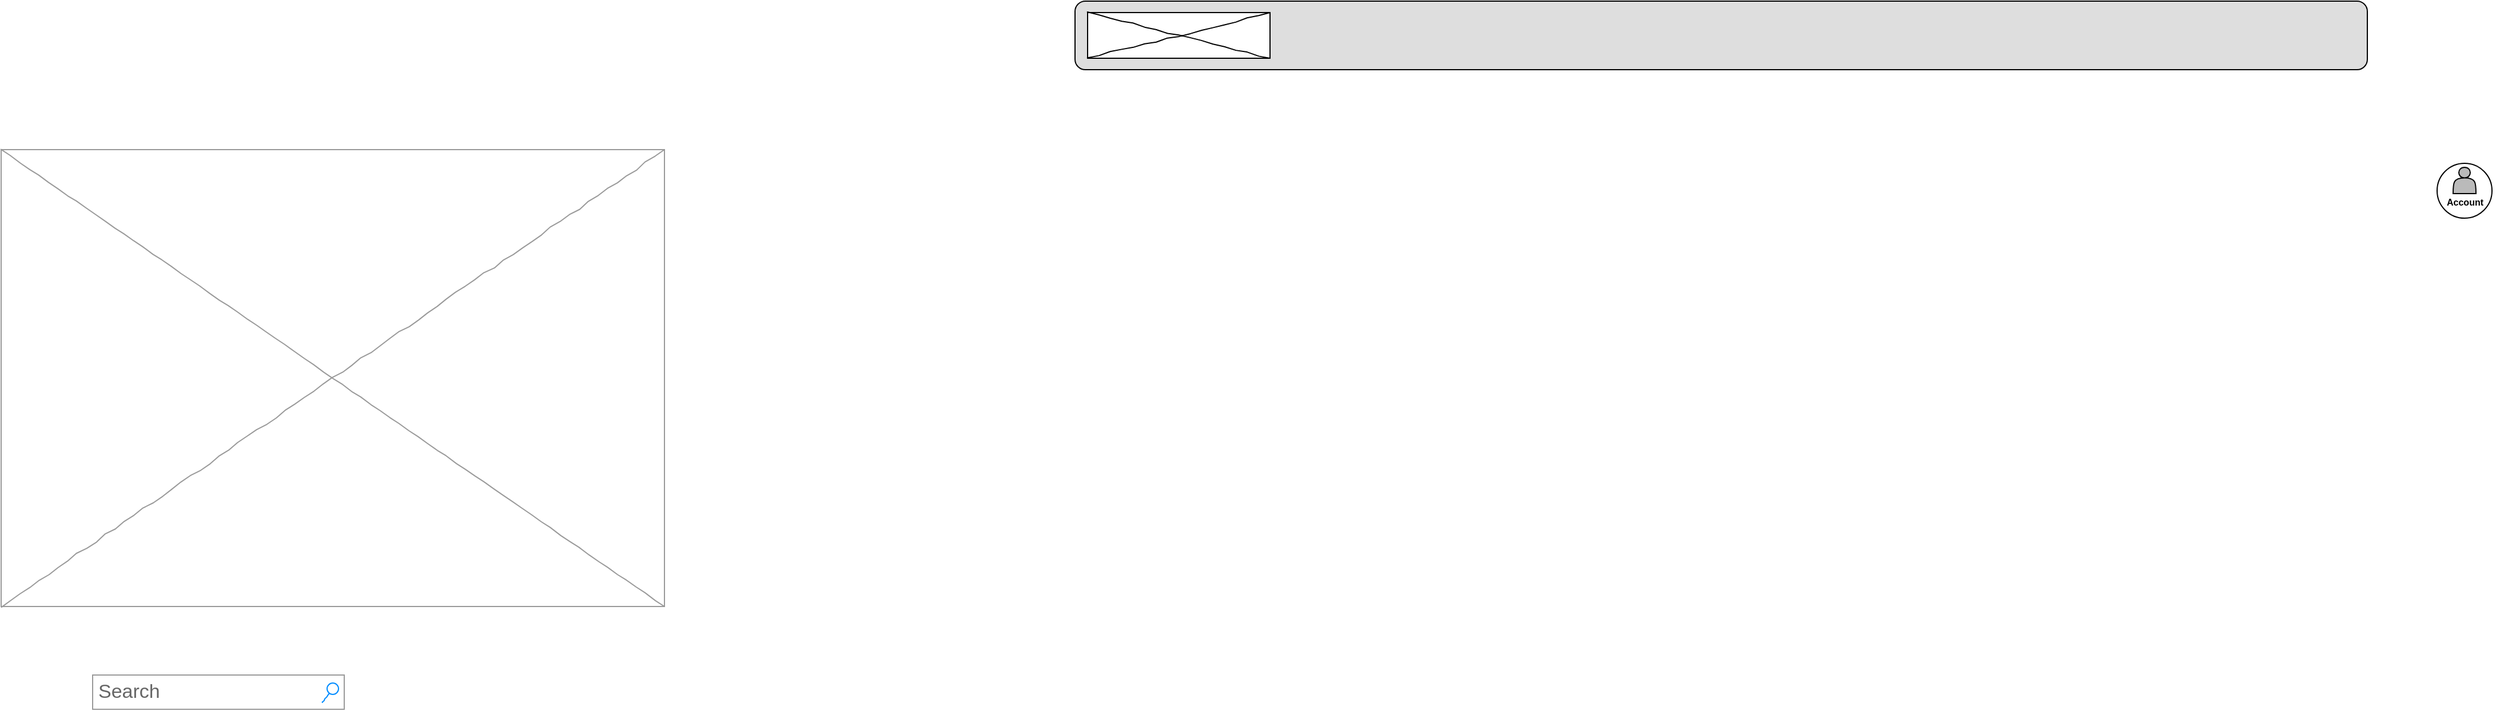 <mxfile version="24.7.8">
  <diagram name="Page-1" id="03018318-947c-dd8e-b7a3-06fadd420f32">
    <mxGraphModel dx="2947" dy="2702" grid="1" gridSize="10" guides="1" tooltips="1" connect="1" arrows="1" fold="1" page="1" pageScale="1" pageWidth="1169" pageHeight="827" background="none" math="0" shadow="0">
      <root>
        <mxCell id="0" />
        <mxCell id="1" parent="0" />
        <mxCell id="677b7b8949515195-3" value="Search" style="strokeWidth=1;shadow=0;dashed=0;align=center;html=1;shape=mxgraph.mockup.forms.searchBox;strokeColor=#999999;mainText=;strokeColor2=#008cff;fontColor=#666666;fontSize=17;align=left;spacingLeft=3;rounded=0;labelBackgroundColor=none;comic=1;" parent="1" vertex="1">
          <mxGeometry x="-840" y="-330" width="220" height="30" as="geometry" />
        </mxCell>
        <mxCell id="9755o0UZfqU21HXvJ5hp-1" value="" style="verticalLabelPosition=bottom;shadow=0;dashed=0;align=center;html=1;verticalAlign=top;strokeWidth=1;shape=mxgraph.mockup.graphics.simpleIcon;strokeColor=#999999;rounded=0;labelBackgroundColor=none;fontFamily=Verdana;fontSize=14;fontColor=#000000;comic=1;" vertex="1" parent="1">
          <mxGeometry x="-920" y="-790" width="580" height="400" as="geometry" />
        </mxCell>
        <mxCell id="9755o0UZfqU21HXvJ5hp-3" value="" style="rounded=1;whiteSpace=wrap;html=1;fillColor=#DEDEDE;" vertex="1" parent="1">
          <mxGeometry x="19" y="-920" width="1130" height="60" as="geometry" />
        </mxCell>
        <mxCell id="9755o0UZfqU21HXvJ5hp-4" value="" style="verticalLabelPosition=bottom;shadow=0;align=center;html=1;verticalAlign=top;strokeWidth=1;shape=mxgraph.mockup.graphics.simpleIcon;strokeColor=default;rounded=0;labelBackgroundColor=none;fontFamily=Verdana;fontSize=14;fontColor=#000000;comic=1;" vertex="1" parent="1">
          <mxGeometry x="30" y="-910" width="159.5" height="40" as="geometry" />
        </mxCell>
        <mxCell id="9755o0UZfqU21HXvJ5hp-9" value="" style="shape=actor;whiteSpace=wrap;html=1;fillColor=#BABABA;" vertex="1" parent="1">
          <mxGeometry x="1224" y="-774.5" width="20" height="23" as="geometry" />
        </mxCell>
        <mxCell id="9755o0UZfqU21HXvJ5hp-11" value="&lt;font style=&quot;font-size: 8px;&quot;&gt;&lt;b&gt;Account&lt;/b&gt;&lt;/font&gt;" style="text;html=1;align=center;verticalAlign=middle;resizable=0;points=[];autosize=1;strokeColor=none;fillColor=none;" vertex="1" parent="1">
          <mxGeometry x="1204" y="-760" width="60" height="30" as="geometry" />
        </mxCell>
        <mxCell id="9755o0UZfqU21HXvJ5hp-13" value="" style="ellipse;whiteSpace=wrap;html=1;aspect=fixed;fillColor=none;" vertex="1" parent="1">
          <mxGeometry x="1210" y="-778" width="48" height="48" as="geometry" />
        </mxCell>
      </root>
    </mxGraphModel>
  </diagram>
</mxfile>
